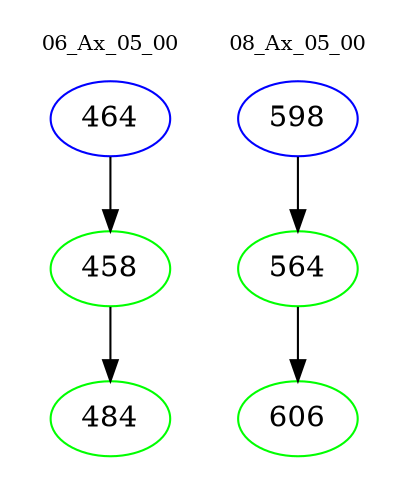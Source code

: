 digraph{
subgraph cluster_0 {
color = white
label = "06_Ax_05_00";
fontsize=10;
T0_464 [label="464", color="blue"]
T0_464 -> T0_458 [color="black"]
T0_458 [label="458", color="green"]
T0_458 -> T0_484 [color="black"]
T0_484 [label="484", color="green"]
}
subgraph cluster_1 {
color = white
label = "08_Ax_05_00";
fontsize=10;
T1_598 [label="598", color="blue"]
T1_598 -> T1_564 [color="black"]
T1_564 [label="564", color="green"]
T1_564 -> T1_606 [color="black"]
T1_606 [label="606", color="green"]
}
}
